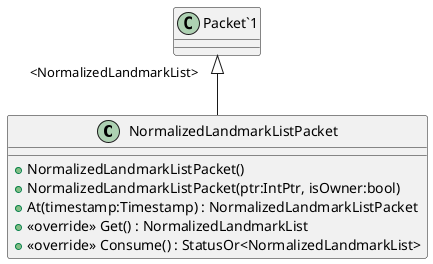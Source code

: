@startuml
class NormalizedLandmarkListPacket {
    + NormalizedLandmarkListPacket()
    + NormalizedLandmarkListPacket(ptr:IntPtr, isOwner:bool)
    + At(timestamp:Timestamp) : NormalizedLandmarkListPacket
    + <<override>> Get() : NormalizedLandmarkList
    + <<override>> Consume() : StatusOr<NormalizedLandmarkList>
}
"Packet`1" "<NormalizedLandmarkList>" <|-- NormalizedLandmarkListPacket
@enduml

